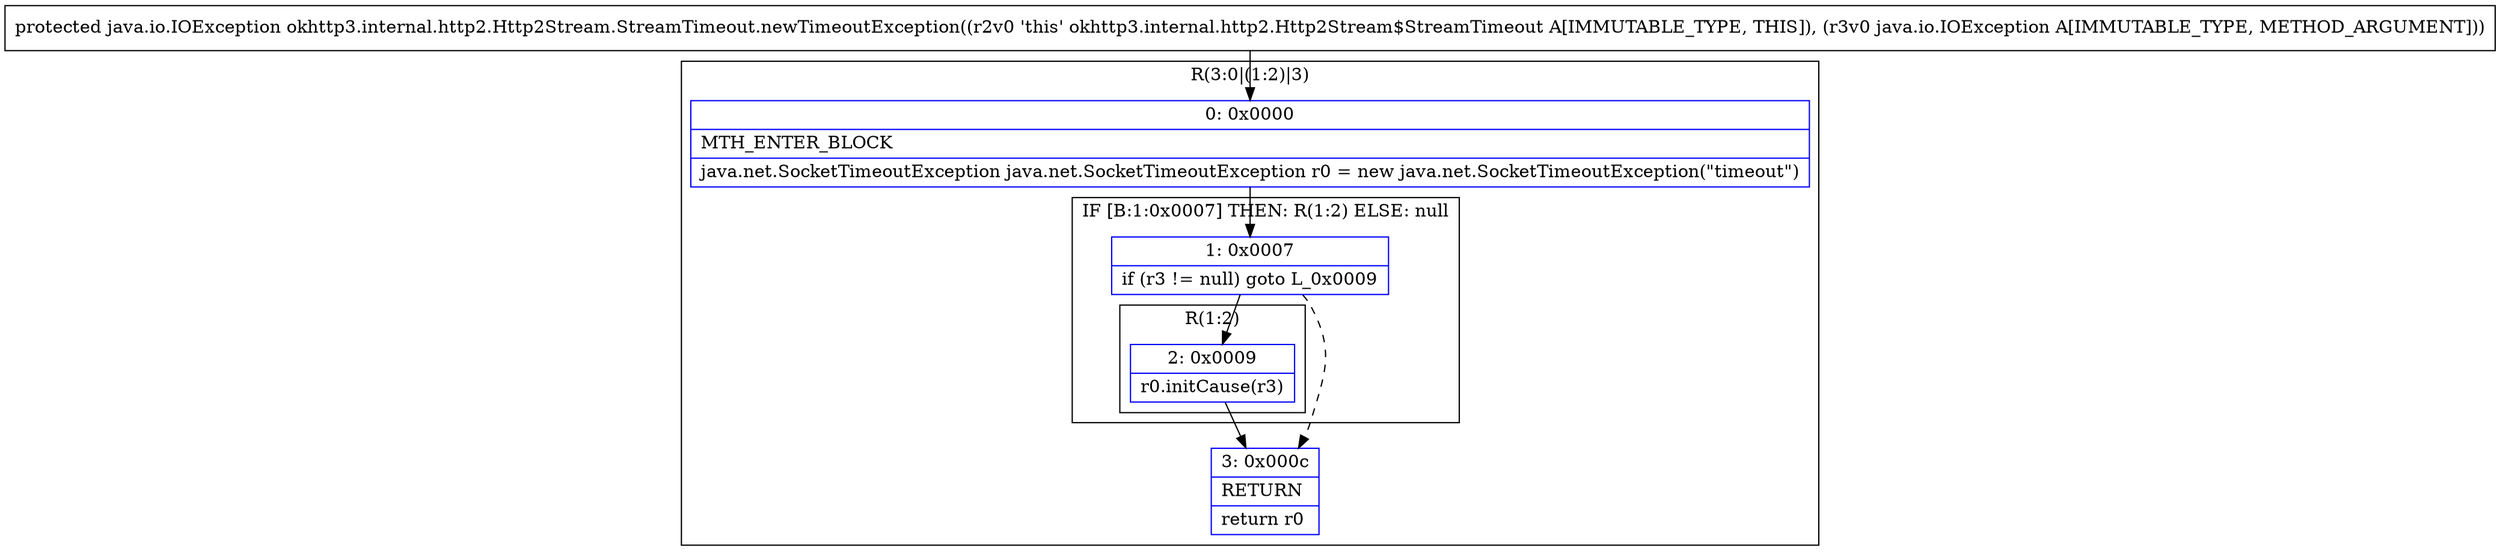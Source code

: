 digraph "CFG forokhttp3.internal.http2.Http2Stream.StreamTimeout.newTimeoutException(Ljava\/io\/IOException;)Ljava\/io\/IOException;" {
subgraph cluster_Region_1061897462 {
label = "R(3:0|(1:2)|3)";
node [shape=record,color=blue];
Node_0 [shape=record,label="{0\:\ 0x0000|MTH_ENTER_BLOCK\l|java.net.SocketTimeoutException java.net.SocketTimeoutException r0 = new java.net.SocketTimeoutException(\"timeout\")\l}"];
subgraph cluster_IfRegion_1010488192 {
label = "IF [B:1:0x0007] THEN: R(1:2) ELSE: null";
node [shape=record,color=blue];
Node_1 [shape=record,label="{1\:\ 0x0007|if (r3 != null) goto L_0x0009\l}"];
subgraph cluster_Region_717289364 {
label = "R(1:2)";
node [shape=record,color=blue];
Node_2 [shape=record,label="{2\:\ 0x0009|r0.initCause(r3)\l}"];
}
}
Node_3 [shape=record,label="{3\:\ 0x000c|RETURN\l|return r0\l}"];
}
MethodNode[shape=record,label="{protected java.io.IOException okhttp3.internal.http2.Http2Stream.StreamTimeout.newTimeoutException((r2v0 'this' okhttp3.internal.http2.Http2Stream$StreamTimeout A[IMMUTABLE_TYPE, THIS]), (r3v0 java.io.IOException A[IMMUTABLE_TYPE, METHOD_ARGUMENT])) }"];
MethodNode -> Node_0;
Node_0 -> Node_1;
Node_1 -> Node_2;
Node_1 -> Node_3[style=dashed];
Node_2 -> Node_3;
}

